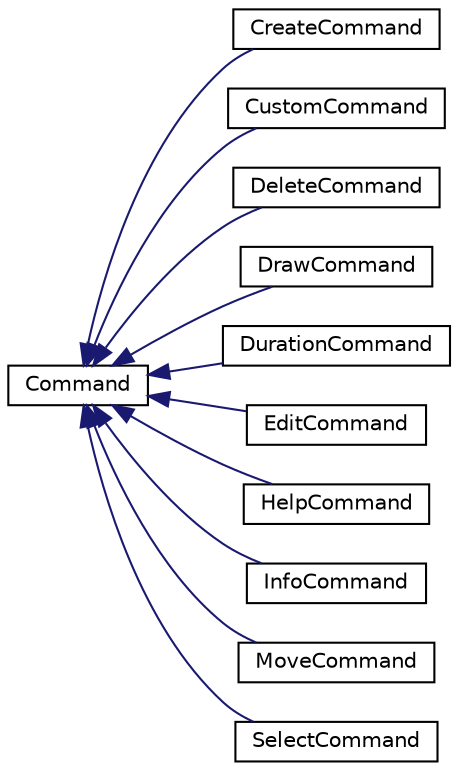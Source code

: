digraph "Graphical Class Hierarchy"
{
 // LATEX_PDF_SIZE
  edge [fontname="Helvetica",fontsize="10",labelfontname="Helvetica",labelfontsize="10"];
  node [fontname="Helvetica",fontsize="10",shape=record];
  rankdir="LR";
  Node0 [label="Command",height=0.2,width=0.4,color="black", fillcolor="white", style="filled",URL="$class_command.html",tooltip=" "];
  Node0 -> Node1 [dir="back",color="midnightblue",fontsize="10",style="solid",fontname="Helvetica"];
  Node1 [label="CreateCommand",height=0.2,width=0.4,color="black", fillcolor="white", style="filled",URL="$class_create_command.html",tooltip=" "];
  Node0 -> Node2 [dir="back",color="midnightblue",fontsize="10",style="solid",fontname="Helvetica"];
  Node2 [label="CustomCommand",height=0.2,width=0.4,color="black", fillcolor="white", style="filled",URL="$class_custom_command.html",tooltip=" "];
  Node0 -> Node3 [dir="back",color="midnightblue",fontsize="10",style="solid",fontname="Helvetica"];
  Node3 [label="DeleteCommand",height=0.2,width=0.4,color="black", fillcolor="white", style="filled",URL="$class_delete_command.html",tooltip=" "];
  Node0 -> Node4 [dir="back",color="midnightblue",fontsize="10",style="solid",fontname="Helvetica"];
  Node4 [label="DrawCommand",height=0.2,width=0.4,color="black", fillcolor="white", style="filled",URL="$class_draw_command.html",tooltip=" "];
  Node0 -> Node5 [dir="back",color="midnightblue",fontsize="10",style="solid",fontname="Helvetica"];
  Node5 [label="DurationCommand",height=0.2,width=0.4,color="black", fillcolor="white", style="filled",URL="$class_duration_command.html",tooltip=" "];
  Node0 -> Node6 [dir="back",color="midnightblue",fontsize="10",style="solid",fontname="Helvetica"];
  Node6 [label="EditCommand",height=0.2,width=0.4,color="black", fillcolor="white", style="filled",URL="$class_edit_command.html",tooltip=" "];
  Node0 -> Node7 [dir="back",color="midnightblue",fontsize="10",style="solid",fontname="Helvetica"];
  Node7 [label="HelpCommand",height=0.2,width=0.4,color="black", fillcolor="white", style="filled",URL="$class_help_command.html",tooltip=" "];
  Node0 -> Node8 [dir="back",color="midnightblue",fontsize="10",style="solid",fontname="Helvetica"];
  Node8 [label="InfoCommand",height=0.2,width=0.4,color="black", fillcolor="white", style="filled",URL="$class_info_command.html",tooltip=" "];
  Node0 -> Node9 [dir="back",color="midnightblue",fontsize="10",style="solid",fontname="Helvetica"];
  Node9 [label="MoveCommand",height=0.2,width=0.4,color="black", fillcolor="white", style="filled",URL="$class_move_command.html",tooltip=" "];
  Node0 -> Node10 [dir="back",color="midnightblue",fontsize="10",style="solid",fontname="Helvetica"];
  Node10 [label="SelectCommand",height=0.2,width=0.4,color="black", fillcolor="white", style="filled",URL="$class_select_command.html",tooltip=" "];
}
